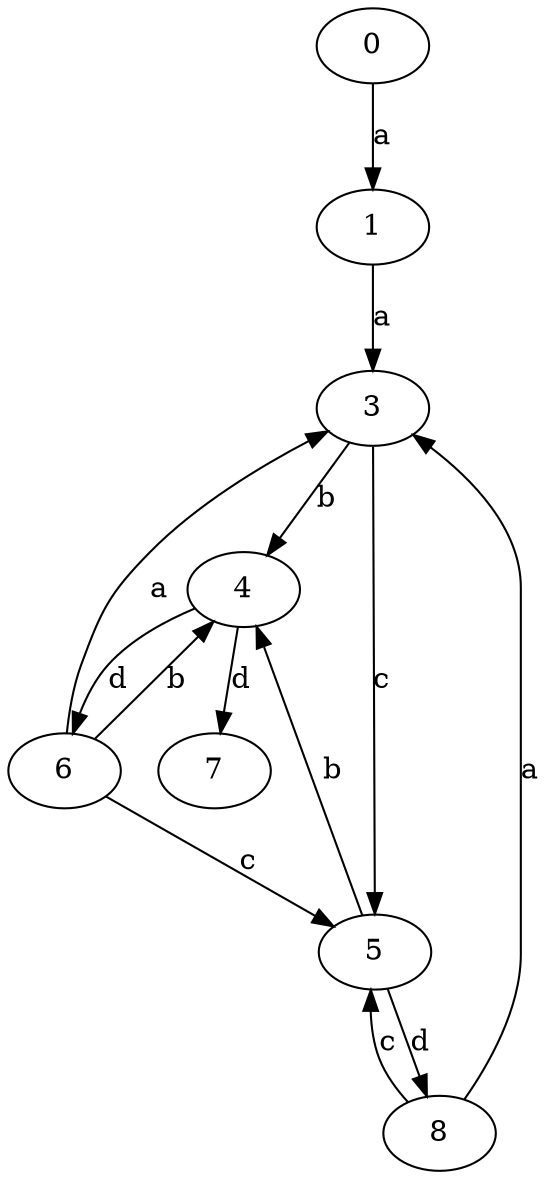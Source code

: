 strict digraph  {
1;
3;
4;
5;
6;
7;
8;
0;
1 -> 3  [label=a];
3 -> 4  [label=b];
3 -> 5  [label=c];
4 -> 6  [label=d];
4 -> 7  [label=d];
5 -> 4  [label=b];
5 -> 8  [label=d];
6 -> 3  [label=a];
6 -> 4  [label=b];
6 -> 5  [label=c];
8 -> 3  [label=a];
8 -> 5  [label=c];
0 -> 1  [label=a];
}
